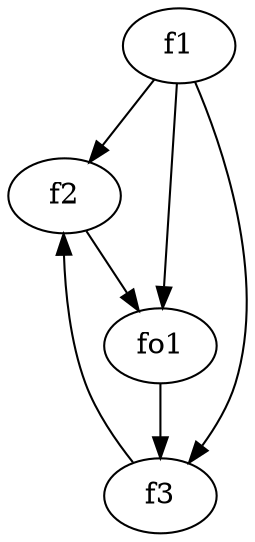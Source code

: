 strict digraph  {
f1;
f2;
f3;
fo1;
f1 -> f2  [weight=2];
f1 -> fo1  [weight=2];
f1 -> f3  [weight=2];
f2 -> fo1  [weight=2];
f3 -> f2  [weight=2];
fo1 -> f3  [weight=2];
}
